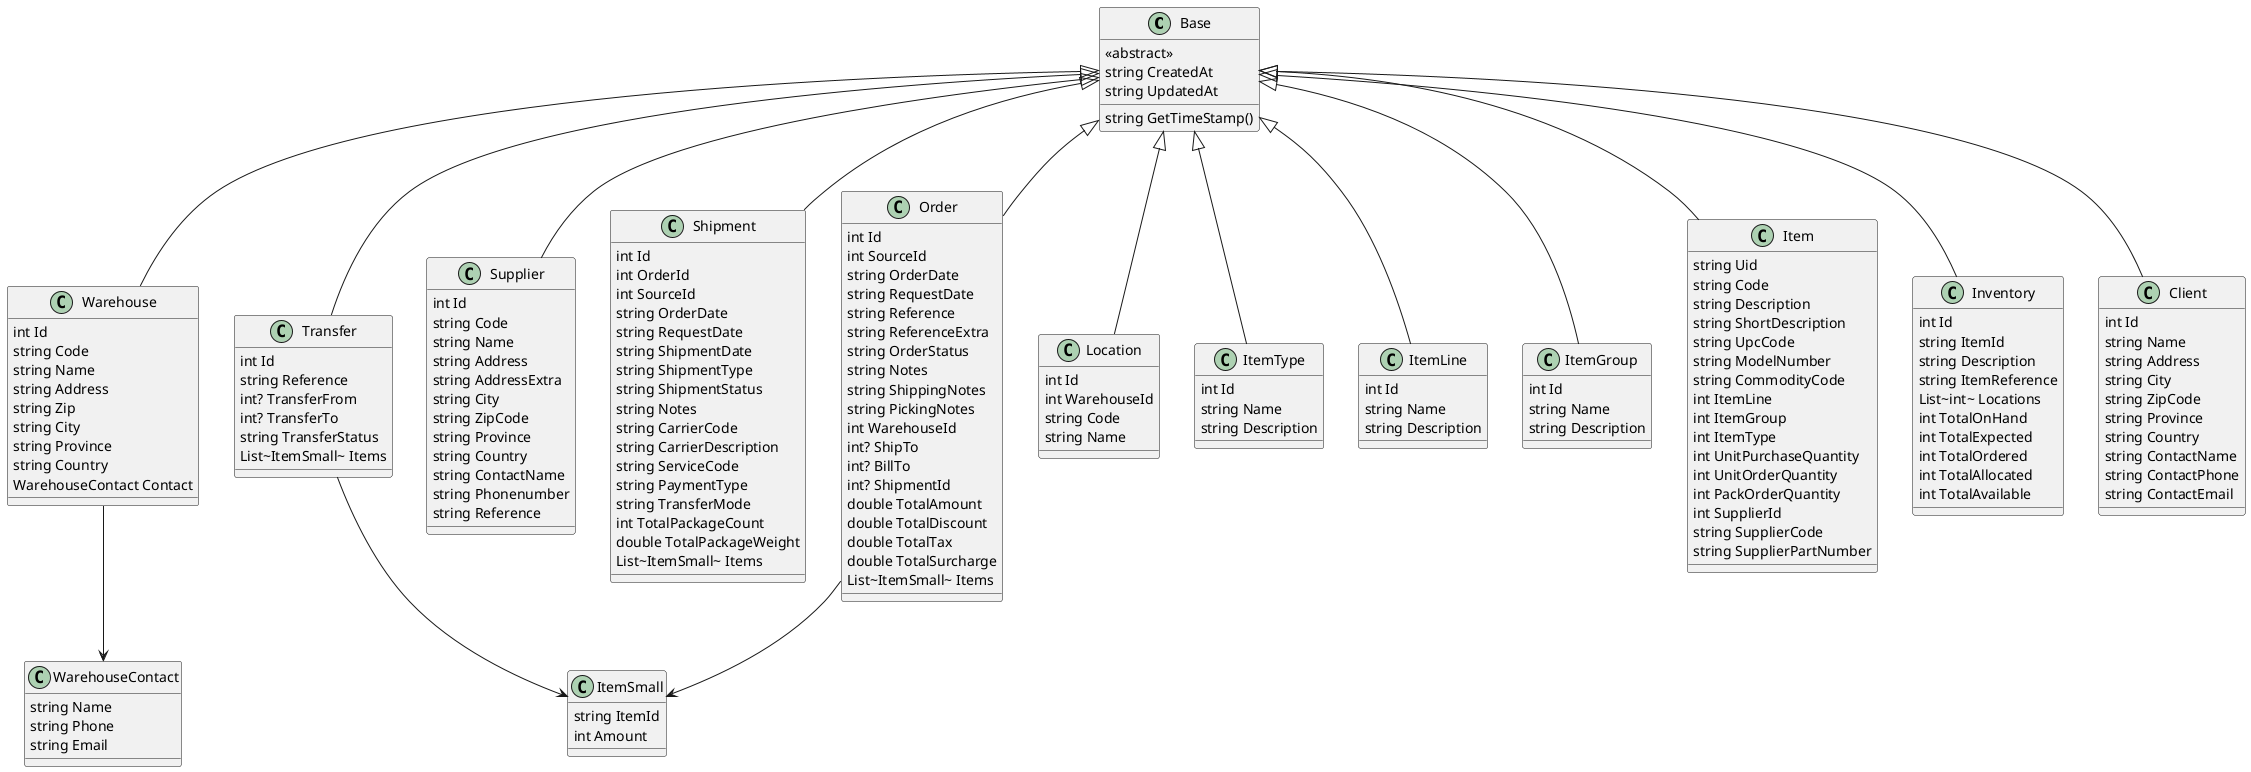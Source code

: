 @startuml ClassDiagram
    class Base {
        <<abstract>>
        string CreatedAt
        string UpdatedAt
        string GetTimeStamp()
    }

    class WarehouseContact {
        string Name
        string Phone
        string Email
    }

    class Warehouse {
        int Id
        string Code
        string Name
        string Address
        string Zip
        string City
        string Province
        string Country
        WarehouseContact Contact
    }

    class Transfer {
        int Id
        string Reference
        int? TransferFrom
        int? TransferTo
        string TransferStatus
        List~ItemSmall~ Items
    }

    class Supplier {
        int Id
        string Code
        string Name
        string Address
        string AddressExtra
        string City
        string ZipCode
        string Province
        string Country
        string ContactName
        string Phonenumber
        string Reference
    }

    class Shipment {
        int Id
        int OrderId
        int SourceId
        string OrderDate
        string RequestDate
        string ShipmentDate
        string ShipmentType
        string ShipmentStatus
        string Notes
        string CarrierCode
        string CarrierDescription
        string ServiceCode
        string PaymentType
        string TransferMode
        int TotalPackageCount
        double TotalPackageWeight
        List~ItemSmall~ Items
    }

    class Order {
        int Id
        int SourceId
        string OrderDate
        string RequestDate
        string Reference
        string ReferenceExtra
        string OrderStatus
        string Notes
        string ShippingNotes
        string PickingNotes
        int WarehouseId
        int? ShipTo
        int? BillTo
        int? ShipmentId
        double TotalAmount
        double TotalDiscount
        double TotalTax
        double TotalSurcharge
        List~ItemSmall~ Items
    }

    class Location {
        int Id
        int WarehouseId
        string Code
        string Name
    }

    class ItemType {
        int Id
        string Name
        string Description
    }

    class ItemSmall {
        string ItemId
        int Amount
    }

    class ItemLine {
        int Id
        string Name
        string Description
    }

    class ItemGroup {
        int Id
        string Name
        string Description
    }

    class Item {
        string Uid
        string Code
        string Description
        string ShortDescription
        string UpcCode
        string ModelNumber
        string CommodityCode
        int ItemLine
        int ItemGroup
        int ItemType
        int UnitPurchaseQuantity
        int UnitOrderQuantity
        int PackOrderQuantity
        int SupplierId
        string SupplierCode
        string SupplierPartNumber
    }

    class Inventory {
        int Id
        string ItemId
        string Description
        string ItemReference
        List~int~ Locations
        int TotalOnHand
        int TotalExpected
        int TotalOrdered
        int TotalAllocated
        int TotalAvailable
    }

    class Client {
        int Id
        string Name
        string Address
        string City
        string ZipCode
        string Province
        string Country
        string ContactName
        string ContactPhone
        string ContactEmail
    }

    Base <|-- Warehouse
    Base <|-- Transfer
    Base <|-- Supplier
    Base <|-- Shipment
    Base <|-- Order
    Base <|-- Location
    Base <|-- ItemType
    Base <|-- ItemLine
    Base <|-- ItemGroup
    Base <|-- Item
    Base <|-- Inventory
    Base <|-- Client
    Warehouse --> WarehouseContact
    Transfer --> ItemSmall
    Order --> ItemSmall
@enduml